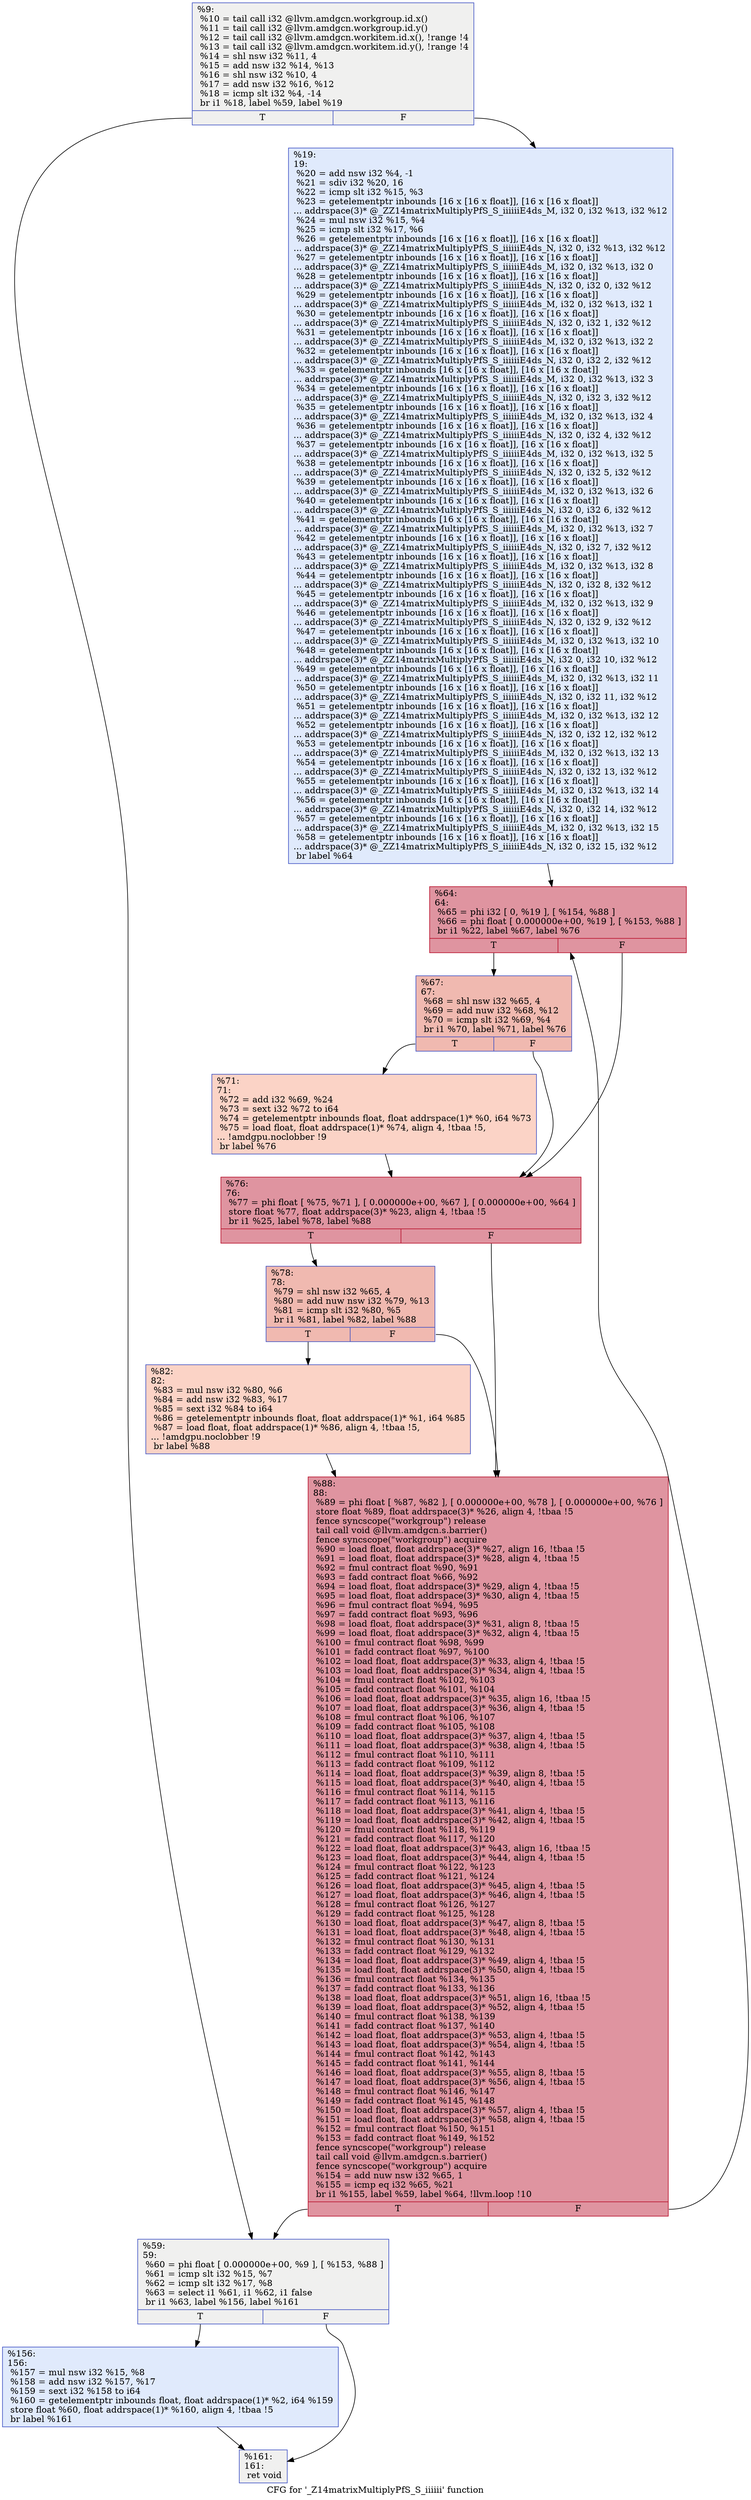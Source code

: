 digraph "CFG for '_Z14matrixMultiplyPfS_S_iiiiii' function" {
	label="CFG for '_Z14matrixMultiplyPfS_S_iiiiii' function";

	Node0x4e6f1c0 [shape=record,color="#3d50c3ff", style=filled, fillcolor="#dedcdb70",label="{%9:\l  %10 = tail call i32 @llvm.amdgcn.workgroup.id.x()\l  %11 = tail call i32 @llvm.amdgcn.workgroup.id.y()\l  %12 = tail call i32 @llvm.amdgcn.workitem.id.x(), !range !4\l  %13 = tail call i32 @llvm.amdgcn.workitem.id.y(), !range !4\l  %14 = shl nsw i32 %11, 4\l  %15 = add nsw i32 %14, %13\l  %16 = shl nsw i32 %10, 4\l  %17 = add nsw i32 %16, %12\l  %18 = icmp slt i32 %4, -14\l  br i1 %18, label %59, label %19\l|{<s0>T|<s1>F}}"];
	Node0x4e6f1c0:s0 -> Node0x4e71be0;
	Node0x4e6f1c0:s1 -> Node0x4e71c70;
	Node0x4e71c70 [shape=record,color="#3d50c3ff", style=filled, fillcolor="#b9d0f970",label="{%19:\l19:                                               \l  %20 = add nsw i32 %4, -1\l  %21 = sdiv i32 %20, 16\l  %22 = icmp slt i32 %15, %3\l  %23 = getelementptr inbounds [16 x [16 x float]], [16 x [16 x float]]\l... addrspace(3)* @_ZZ14matrixMultiplyPfS_S_iiiiiiE4ds_M, i32 0, i32 %13, i32 %12\l  %24 = mul nsw i32 %15, %4\l  %25 = icmp slt i32 %17, %6\l  %26 = getelementptr inbounds [16 x [16 x float]], [16 x [16 x float]]\l... addrspace(3)* @_ZZ14matrixMultiplyPfS_S_iiiiiiE4ds_N, i32 0, i32 %13, i32 %12\l  %27 = getelementptr inbounds [16 x [16 x float]], [16 x [16 x float]]\l... addrspace(3)* @_ZZ14matrixMultiplyPfS_S_iiiiiiE4ds_M, i32 0, i32 %13, i32 0\l  %28 = getelementptr inbounds [16 x [16 x float]], [16 x [16 x float]]\l... addrspace(3)* @_ZZ14matrixMultiplyPfS_S_iiiiiiE4ds_N, i32 0, i32 0, i32 %12\l  %29 = getelementptr inbounds [16 x [16 x float]], [16 x [16 x float]]\l... addrspace(3)* @_ZZ14matrixMultiplyPfS_S_iiiiiiE4ds_M, i32 0, i32 %13, i32 1\l  %30 = getelementptr inbounds [16 x [16 x float]], [16 x [16 x float]]\l... addrspace(3)* @_ZZ14matrixMultiplyPfS_S_iiiiiiE4ds_N, i32 0, i32 1, i32 %12\l  %31 = getelementptr inbounds [16 x [16 x float]], [16 x [16 x float]]\l... addrspace(3)* @_ZZ14matrixMultiplyPfS_S_iiiiiiE4ds_M, i32 0, i32 %13, i32 2\l  %32 = getelementptr inbounds [16 x [16 x float]], [16 x [16 x float]]\l... addrspace(3)* @_ZZ14matrixMultiplyPfS_S_iiiiiiE4ds_N, i32 0, i32 2, i32 %12\l  %33 = getelementptr inbounds [16 x [16 x float]], [16 x [16 x float]]\l... addrspace(3)* @_ZZ14matrixMultiplyPfS_S_iiiiiiE4ds_M, i32 0, i32 %13, i32 3\l  %34 = getelementptr inbounds [16 x [16 x float]], [16 x [16 x float]]\l... addrspace(3)* @_ZZ14matrixMultiplyPfS_S_iiiiiiE4ds_N, i32 0, i32 3, i32 %12\l  %35 = getelementptr inbounds [16 x [16 x float]], [16 x [16 x float]]\l... addrspace(3)* @_ZZ14matrixMultiplyPfS_S_iiiiiiE4ds_M, i32 0, i32 %13, i32 4\l  %36 = getelementptr inbounds [16 x [16 x float]], [16 x [16 x float]]\l... addrspace(3)* @_ZZ14matrixMultiplyPfS_S_iiiiiiE4ds_N, i32 0, i32 4, i32 %12\l  %37 = getelementptr inbounds [16 x [16 x float]], [16 x [16 x float]]\l... addrspace(3)* @_ZZ14matrixMultiplyPfS_S_iiiiiiE4ds_M, i32 0, i32 %13, i32 5\l  %38 = getelementptr inbounds [16 x [16 x float]], [16 x [16 x float]]\l... addrspace(3)* @_ZZ14matrixMultiplyPfS_S_iiiiiiE4ds_N, i32 0, i32 5, i32 %12\l  %39 = getelementptr inbounds [16 x [16 x float]], [16 x [16 x float]]\l... addrspace(3)* @_ZZ14matrixMultiplyPfS_S_iiiiiiE4ds_M, i32 0, i32 %13, i32 6\l  %40 = getelementptr inbounds [16 x [16 x float]], [16 x [16 x float]]\l... addrspace(3)* @_ZZ14matrixMultiplyPfS_S_iiiiiiE4ds_N, i32 0, i32 6, i32 %12\l  %41 = getelementptr inbounds [16 x [16 x float]], [16 x [16 x float]]\l... addrspace(3)* @_ZZ14matrixMultiplyPfS_S_iiiiiiE4ds_M, i32 0, i32 %13, i32 7\l  %42 = getelementptr inbounds [16 x [16 x float]], [16 x [16 x float]]\l... addrspace(3)* @_ZZ14matrixMultiplyPfS_S_iiiiiiE4ds_N, i32 0, i32 7, i32 %12\l  %43 = getelementptr inbounds [16 x [16 x float]], [16 x [16 x float]]\l... addrspace(3)* @_ZZ14matrixMultiplyPfS_S_iiiiiiE4ds_M, i32 0, i32 %13, i32 8\l  %44 = getelementptr inbounds [16 x [16 x float]], [16 x [16 x float]]\l... addrspace(3)* @_ZZ14matrixMultiplyPfS_S_iiiiiiE4ds_N, i32 0, i32 8, i32 %12\l  %45 = getelementptr inbounds [16 x [16 x float]], [16 x [16 x float]]\l... addrspace(3)* @_ZZ14matrixMultiplyPfS_S_iiiiiiE4ds_M, i32 0, i32 %13, i32 9\l  %46 = getelementptr inbounds [16 x [16 x float]], [16 x [16 x float]]\l... addrspace(3)* @_ZZ14matrixMultiplyPfS_S_iiiiiiE4ds_N, i32 0, i32 9, i32 %12\l  %47 = getelementptr inbounds [16 x [16 x float]], [16 x [16 x float]]\l... addrspace(3)* @_ZZ14matrixMultiplyPfS_S_iiiiiiE4ds_M, i32 0, i32 %13, i32 10\l  %48 = getelementptr inbounds [16 x [16 x float]], [16 x [16 x float]]\l... addrspace(3)* @_ZZ14matrixMultiplyPfS_S_iiiiiiE4ds_N, i32 0, i32 10, i32 %12\l  %49 = getelementptr inbounds [16 x [16 x float]], [16 x [16 x float]]\l... addrspace(3)* @_ZZ14matrixMultiplyPfS_S_iiiiiiE4ds_M, i32 0, i32 %13, i32 11\l  %50 = getelementptr inbounds [16 x [16 x float]], [16 x [16 x float]]\l... addrspace(3)* @_ZZ14matrixMultiplyPfS_S_iiiiiiE4ds_N, i32 0, i32 11, i32 %12\l  %51 = getelementptr inbounds [16 x [16 x float]], [16 x [16 x float]]\l... addrspace(3)* @_ZZ14matrixMultiplyPfS_S_iiiiiiE4ds_M, i32 0, i32 %13, i32 12\l  %52 = getelementptr inbounds [16 x [16 x float]], [16 x [16 x float]]\l... addrspace(3)* @_ZZ14matrixMultiplyPfS_S_iiiiiiE4ds_N, i32 0, i32 12, i32 %12\l  %53 = getelementptr inbounds [16 x [16 x float]], [16 x [16 x float]]\l... addrspace(3)* @_ZZ14matrixMultiplyPfS_S_iiiiiiE4ds_M, i32 0, i32 %13, i32 13\l  %54 = getelementptr inbounds [16 x [16 x float]], [16 x [16 x float]]\l... addrspace(3)* @_ZZ14matrixMultiplyPfS_S_iiiiiiE4ds_N, i32 0, i32 13, i32 %12\l  %55 = getelementptr inbounds [16 x [16 x float]], [16 x [16 x float]]\l... addrspace(3)* @_ZZ14matrixMultiplyPfS_S_iiiiiiE4ds_M, i32 0, i32 %13, i32 14\l  %56 = getelementptr inbounds [16 x [16 x float]], [16 x [16 x float]]\l... addrspace(3)* @_ZZ14matrixMultiplyPfS_S_iiiiiiE4ds_N, i32 0, i32 14, i32 %12\l  %57 = getelementptr inbounds [16 x [16 x float]], [16 x [16 x float]]\l... addrspace(3)* @_ZZ14matrixMultiplyPfS_S_iiiiiiE4ds_M, i32 0, i32 %13, i32 15\l  %58 = getelementptr inbounds [16 x [16 x float]], [16 x [16 x float]]\l... addrspace(3)* @_ZZ14matrixMultiplyPfS_S_iiiiiiE4ds_N, i32 0, i32 15, i32 %12\l  br label %64\l}"];
	Node0x4e71c70 -> Node0x4e72010;
	Node0x4e71be0 [shape=record,color="#3d50c3ff", style=filled, fillcolor="#dedcdb70",label="{%59:\l59:                                               \l  %60 = phi float [ 0.000000e+00, %9 ], [ %153, %88 ]\l  %61 = icmp slt i32 %15, %7\l  %62 = icmp slt i32 %17, %8\l  %63 = select i1 %61, i1 %62, i1 false\l  br i1 %63, label %156, label %161\l|{<s0>T|<s1>F}}"];
	Node0x4e71be0:s0 -> Node0x4e75110;
	Node0x4e71be0:s1 -> Node0x4e751a0;
	Node0x4e72010 [shape=record,color="#b70d28ff", style=filled, fillcolor="#b70d2870",label="{%64:\l64:                                               \l  %65 = phi i32 [ 0, %19 ], [ %154, %88 ]\l  %66 = phi float [ 0.000000e+00, %19 ], [ %153, %88 ]\l  br i1 %22, label %67, label %76\l|{<s0>T|<s1>F}}"];
	Node0x4e72010:s0 -> Node0x4e72a80;
	Node0x4e72010:s1 -> Node0x4e75730;
	Node0x4e72a80 [shape=record,color="#3d50c3ff", style=filled, fillcolor="#de614d70",label="{%67:\l67:                                               \l  %68 = shl nsw i32 %65, 4\l  %69 = add nuw i32 %68, %12\l  %70 = icmp slt i32 %69, %4\l  br i1 %70, label %71, label %76\l|{<s0>T|<s1>F}}"];
	Node0x4e72a80:s0 -> Node0x4e75a20;
	Node0x4e72a80:s1 -> Node0x4e75730;
	Node0x4e75a20 [shape=record,color="#3d50c3ff", style=filled, fillcolor="#f59c7d70",label="{%71:\l71:                                               \l  %72 = add i32 %69, %24\l  %73 = sext i32 %72 to i64\l  %74 = getelementptr inbounds float, float addrspace(1)* %0, i64 %73\l  %75 = load float, float addrspace(1)* %74, align 4, !tbaa !5,\l... !amdgpu.noclobber !9\l  br label %76\l}"];
	Node0x4e75a20 -> Node0x4e75730;
	Node0x4e75730 [shape=record,color="#b70d28ff", style=filled, fillcolor="#b70d2870",label="{%76:\l76:                                               \l  %77 = phi float [ %75, %71 ], [ 0.000000e+00, %67 ], [ 0.000000e+00, %64 ]\l  store float %77, float addrspace(3)* %23, align 4, !tbaa !5\l  br i1 %25, label %78, label %88\l|{<s0>T|<s1>F}}"];
	Node0x4e75730:s0 -> Node0x4e767c0;
	Node0x4e75730:s1 -> Node0x4e74dd0;
	Node0x4e767c0 [shape=record,color="#3d50c3ff", style=filled, fillcolor="#de614d70",label="{%78:\l78:                                               \l  %79 = shl nsw i32 %65, 4\l  %80 = add nuw nsw i32 %79, %13\l  %81 = icmp slt i32 %80, %5\l  br i1 %81, label %82, label %88\l|{<s0>T|<s1>F}}"];
	Node0x4e767c0:s0 -> Node0x4e76a70;
	Node0x4e767c0:s1 -> Node0x4e74dd0;
	Node0x4e76a70 [shape=record,color="#3d50c3ff", style=filled, fillcolor="#f59c7d70",label="{%82:\l82:                                               \l  %83 = mul nsw i32 %80, %6\l  %84 = add nsw i32 %83, %17\l  %85 = sext i32 %84 to i64\l  %86 = getelementptr inbounds float, float addrspace(1)* %1, i64 %85\l  %87 = load float, float addrspace(1)* %86, align 4, !tbaa !5,\l... !amdgpu.noclobber !9\l  br label %88\l}"];
	Node0x4e76a70 -> Node0x4e74dd0;
	Node0x4e74dd0 [shape=record,color="#b70d28ff", style=filled, fillcolor="#b70d2870",label="{%88:\l88:                                               \l  %89 = phi float [ %87, %82 ], [ 0.000000e+00, %78 ], [ 0.000000e+00, %76 ]\l  store float %89, float addrspace(3)* %26, align 4, !tbaa !5\l  fence syncscope(\"workgroup\") release\l  tail call void @llvm.amdgcn.s.barrier()\l  fence syncscope(\"workgroup\") acquire\l  %90 = load float, float addrspace(3)* %27, align 16, !tbaa !5\l  %91 = load float, float addrspace(3)* %28, align 4, !tbaa !5\l  %92 = fmul contract float %90, %91\l  %93 = fadd contract float %66, %92\l  %94 = load float, float addrspace(3)* %29, align 4, !tbaa !5\l  %95 = load float, float addrspace(3)* %30, align 4, !tbaa !5\l  %96 = fmul contract float %94, %95\l  %97 = fadd contract float %93, %96\l  %98 = load float, float addrspace(3)* %31, align 8, !tbaa !5\l  %99 = load float, float addrspace(3)* %32, align 4, !tbaa !5\l  %100 = fmul contract float %98, %99\l  %101 = fadd contract float %97, %100\l  %102 = load float, float addrspace(3)* %33, align 4, !tbaa !5\l  %103 = load float, float addrspace(3)* %34, align 4, !tbaa !5\l  %104 = fmul contract float %102, %103\l  %105 = fadd contract float %101, %104\l  %106 = load float, float addrspace(3)* %35, align 16, !tbaa !5\l  %107 = load float, float addrspace(3)* %36, align 4, !tbaa !5\l  %108 = fmul contract float %106, %107\l  %109 = fadd contract float %105, %108\l  %110 = load float, float addrspace(3)* %37, align 4, !tbaa !5\l  %111 = load float, float addrspace(3)* %38, align 4, !tbaa !5\l  %112 = fmul contract float %110, %111\l  %113 = fadd contract float %109, %112\l  %114 = load float, float addrspace(3)* %39, align 8, !tbaa !5\l  %115 = load float, float addrspace(3)* %40, align 4, !tbaa !5\l  %116 = fmul contract float %114, %115\l  %117 = fadd contract float %113, %116\l  %118 = load float, float addrspace(3)* %41, align 4, !tbaa !5\l  %119 = load float, float addrspace(3)* %42, align 4, !tbaa !5\l  %120 = fmul contract float %118, %119\l  %121 = fadd contract float %117, %120\l  %122 = load float, float addrspace(3)* %43, align 16, !tbaa !5\l  %123 = load float, float addrspace(3)* %44, align 4, !tbaa !5\l  %124 = fmul contract float %122, %123\l  %125 = fadd contract float %121, %124\l  %126 = load float, float addrspace(3)* %45, align 4, !tbaa !5\l  %127 = load float, float addrspace(3)* %46, align 4, !tbaa !5\l  %128 = fmul contract float %126, %127\l  %129 = fadd contract float %125, %128\l  %130 = load float, float addrspace(3)* %47, align 8, !tbaa !5\l  %131 = load float, float addrspace(3)* %48, align 4, !tbaa !5\l  %132 = fmul contract float %130, %131\l  %133 = fadd contract float %129, %132\l  %134 = load float, float addrspace(3)* %49, align 4, !tbaa !5\l  %135 = load float, float addrspace(3)* %50, align 4, !tbaa !5\l  %136 = fmul contract float %134, %135\l  %137 = fadd contract float %133, %136\l  %138 = load float, float addrspace(3)* %51, align 16, !tbaa !5\l  %139 = load float, float addrspace(3)* %52, align 4, !tbaa !5\l  %140 = fmul contract float %138, %139\l  %141 = fadd contract float %137, %140\l  %142 = load float, float addrspace(3)* %53, align 4, !tbaa !5\l  %143 = load float, float addrspace(3)* %54, align 4, !tbaa !5\l  %144 = fmul contract float %142, %143\l  %145 = fadd contract float %141, %144\l  %146 = load float, float addrspace(3)* %55, align 8, !tbaa !5\l  %147 = load float, float addrspace(3)* %56, align 4, !tbaa !5\l  %148 = fmul contract float %146, %147\l  %149 = fadd contract float %145, %148\l  %150 = load float, float addrspace(3)* %57, align 4, !tbaa !5\l  %151 = load float, float addrspace(3)* %58, align 4, !tbaa !5\l  %152 = fmul contract float %150, %151\l  %153 = fadd contract float %149, %152\l  fence syncscope(\"workgroup\") release\l  tail call void @llvm.amdgcn.s.barrier()\l  fence syncscope(\"workgroup\") acquire\l  %154 = add nuw nsw i32 %65, 1\l  %155 = icmp eq i32 %65, %21\l  br i1 %155, label %59, label %64, !llvm.loop !10\l|{<s0>T|<s1>F}}"];
	Node0x4e74dd0:s0 -> Node0x4e71be0;
	Node0x4e74dd0:s1 -> Node0x4e72010;
	Node0x4e75110 [shape=record,color="#3d50c3ff", style=filled, fillcolor="#b9d0f970",label="{%156:\l156:                                              \l  %157 = mul nsw i32 %15, %8\l  %158 = add nsw i32 %157, %17\l  %159 = sext i32 %158 to i64\l  %160 = getelementptr inbounds float, float addrspace(1)* %2, i64 %159\l  store float %60, float addrspace(1)* %160, align 4, !tbaa !5\l  br label %161\l}"];
	Node0x4e75110 -> Node0x4e751a0;
	Node0x4e751a0 [shape=record,color="#3d50c3ff", style=filled, fillcolor="#dedcdb70",label="{%161:\l161:                                              \l  ret void\l}"];
}
